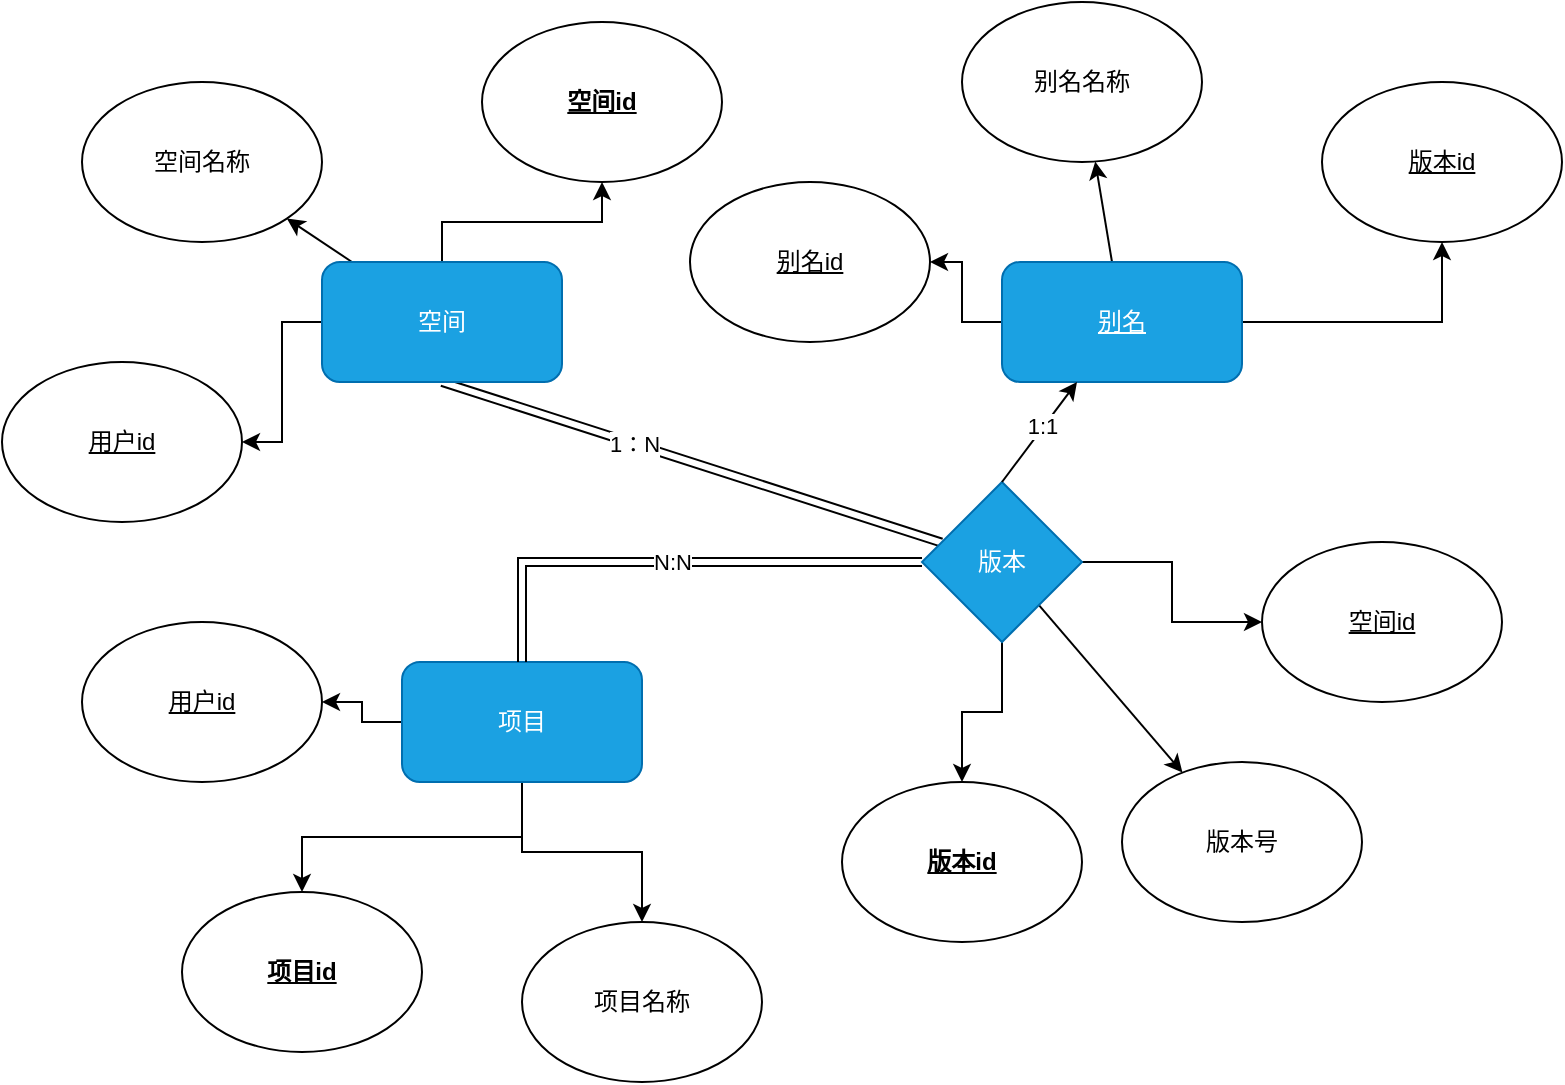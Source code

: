 <mxfile>
    <diagram id="QS9N6ND0GIkGB1dUGtAi" name="第 1 页">
        <mxGraphModel dx="914" dy="548" grid="1" gridSize="10" guides="1" tooltips="1" connect="1" arrows="1" fold="1" page="1" pageScale="1" pageWidth="827" pageHeight="1169" math="1" shadow="0">
            <root>
                <mxCell id="0"/>
                <mxCell id="1" parent="0"/>
                <mxCell id="6" value="" style="edgeStyle=orthogonalEdgeStyle;rounded=0;orthogonalLoop=1;jettySize=auto;html=1;" parent="1" source="2" target="5" edge="1">
                    <mxGeometry relative="1" as="geometry"/>
                </mxCell>
                <mxCell id="8" value="" style="edgeStyle=orthogonalEdgeStyle;rounded=0;orthogonalLoop=1;jettySize=auto;html=1;" parent="1" source="2" target="7" edge="1">
                    <mxGeometry relative="1" as="geometry"/>
                </mxCell>
                <mxCell id="57" style="edgeStyle=orthogonalEdgeStyle;rounded=0;orthogonalLoop=1;jettySize=auto;html=1;" edge="1" parent="1" source="2" target="56">
                    <mxGeometry relative="1" as="geometry"/>
                </mxCell>
                <mxCell id="2" value="项目" style="rounded=1;whiteSpace=wrap;html=1;fillColor=#1ba1e2;strokeColor=#006EAF;fontColor=#ffffff;" parent="1" vertex="1">
                    <mxGeometry x="210" y="390" width="120" height="60" as="geometry"/>
                </mxCell>
                <mxCell id="5" value="项目id" style="ellipse;whiteSpace=wrap;html=1;rounded=1;fontStyle=5" parent="1" vertex="1">
                    <mxGeometry x="100" y="505" width="120" height="80" as="geometry"/>
                </mxCell>
                <mxCell id="7" value="项目名称" style="ellipse;whiteSpace=wrap;html=1;rounded=1;" parent="1" vertex="1">
                    <mxGeometry x="270" y="520" width="120" height="80" as="geometry"/>
                </mxCell>
                <mxCell id="12" value="" style="rounded=0;orthogonalLoop=1;jettySize=auto;html=1;shape=link;exitX=0.5;exitY=1;exitDx=0;exitDy=0;" parent="1" source="18" target="11" edge="1">
                    <mxGeometry relative="1" as="geometry"/>
                </mxCell>
                <mxCell id="45" value="1：N" style="edgeLabel;html=1;align=center;verticalAlign=middle;resizable=0;points=[];" parent="12" vertex="1" connectable="0">
                    <mxGeometry x="-0.241" relative="1" as="geometry">
                        <mxPoint x="1" as="offset"/>
                    </mxGeometry>
                </mxCell>
                <mxCell id="17" value="" style="edgeStyle=none;rounded=0;orthogonalLoop=1;jettySize=auto;html=1;" parent="1" source="9" target="16" edge="1">
                    <mxGeometry relative="1" as="geometry"/>
                </mxCell>
                <mxCell id="48" value="" style="edgeStyle=orthogonalEdgeStyle;rounded=0;orthogonalLoop=1;jettySize=auto;html=1;" edge="1" parent="1" source="9" target="47">
                    <mxGeometry relative="1" as="geometry"/>
                </mxCell>
                <mxCell id="59" value="" style="edgeStyle=orthogonalEdgeStyle;rounded=0;orthogonalLoop=1;jettySize=auto;html=1;" edge="1" parent="1" source="9" target="58">
                    <mxGeometry relative="1" as="geometry"/>
                </mxCell>
                <mxCell id="9" value="别名" style="rounded=1;whiteSpace=wrap;html=1;fillColor=#1ba1e2;strokeColor=#006EAF;fontColor=#ffffff;fontStyle=4" parent="1" vertex="1">
                    <mxGeometry x="510" y="190" width="120" height="60" as="geometry"/>
                </mxCell>
                <mxCell id="13" value="N:N" style="edgeStyle=orthogonalEdgeStyle;rounded=0;orthogonalLoop=1;jettySize=auto;html=1;entryX=0.5;entryY=0;entryDx=0;entryDy=0;shape=link;" parent="1" source="11" target="2" edge="1">
                    <mxGeometry relative="1" as="geometry"/>
                </mxCell>
                <mxCell id="30" value="" style="edgeStyle=none;rounded=0;orthogonalLoop=1;jettySize=auto;html=1;" parent="1" source="11" target="29" edge="1">
                    <mxGeometry relative="1" as="geometry"/>
                </mxCell>
                <mxCell id="37" value="" style="edgeStyle=orthogonalEdgeStyle;rounded=0;orthogonalLoop=1;jettySize=auto;html=1;" parent="1" source="11" target="36" edge="1">
                    <mxGeometry relative="1" as="geometry"/>
                </mxCell>
                <mxCell id="51" style="edgeStyle=orthogonalEdgeStyle;rounded=0;orthogonalLoop=1;jettySize=auto;html=1;exitX=0.5;exitY=1;exitDx=0;exitDy=0;entryX=0.5;entryY=0;entryDx=0;entryDy=0;" edge="1" parent="1" source="11" target="50">
                    <mxGeometry relative="1" as="geometry"/>
                </mxCell>
                <mxCell id="11" value="版本" style="rhombus;whiteSpace=wrap;html=1;rounded=0;strokeColor=#006EAF;fontColor=#ffffff;fillColor=#1ba1e2;" parent="1" vertex="1">
                    <mxGeometry x="470" y="300" width="80" height="80" as="geometry"/>
                </mxCell>
                <mxCell id="16" value="别名名称" style="ellipse;whiteSpace=wrap;html=1;rounded=1;" parent="1" vertex="1">
                    <mxGeometry x="490" y="60" width="120" height="80" as="geometry"/>
                </mxCell>
                <mxCell id="25" style="edgeStyle=none;rounded=0;orthogonalLoop=1;jettySize=auto;html=1;exitX=0.5;exitY=0;exitDx=0;exitDy=0;" parent="1" source="11" target="9" edge="1">
                    <mxGeometry relative="1" as="geometry">
                        <Array as="points"/>
                    </mxGeometry>
                </mxCell>
                <mxCell id="26" value="1:1" style="edgeLabel;html=1;align=center;verticalAlign=middle;resizable=0;points=[];" parent="25" vertex="1" connectable="0">
                    <mxGeometry x="0.081" y="1" relative="1" as="geometry">
                        <mxPoint as="offset"/>
                    </mxGeometry>
                </mxCell>
                <mxCell id="32" value="" style="edgeStyle=none;rounded=0;orthogonalLoop=1;jettySize=auto;html=1;" parent="1" source="18" target="31" edge="1">
                    <mxGeometry relative="1" as="geometry"/>
                </mxCell>
                <mxCell id="41" value="" style="edgeStyle=orthogonalEdgeStyle;rounded=0;orthogonalLoop=1;jettySize=auto;html=1;" parent="1" source="18" target="40" edge="1">
                    <mxGeometry relative="1" as="geometry"/>
                </mxCell>
                <mxCell id="55" value="" style="edgeStyle=orthogonalEdgeStyle;rounded=0;orthogonalLoop=1;jettySize=auto;html=1;" edge="1" parent="1" source="18" target="54">
                    <mxGeometry relative="1" as="geometry"/>
                </mxCell>
                <mxCell id="18" value="空间" style="rounded=1;whiteSpace=wrap;html=1;fillColor=#1ba1e2;strokeColor=#006EAF;fontColor=#ffffff;" parent="1" vertex="1">
                    <mxGeometry x="170" y="190" width="120" height="60" as="geometry"/>
                </mxCell>
                <mxCell id="29" value="版本号" style="ellipse;whiteSpace=wrap;html=1;rounded=1;" parent="1" vertex="1">
                    <mxGeometry x="570" y="440" width="120" height="80" as="geometry"/>
                </mxCell>
                <mxCell id="31" value="空间名称" style="ellipse;whiteSpace=wrap;html=1;rounded=1;" parent="1" vertex="1">
                    <mxGeometry x="50" y="100" width="120" height="80" as="geometry"/>
                </mxCell>
                <mxCell id="36" value="空间id" style="ellipse;whiteSpace=wrap;html=1;rounded=1;fontStyle=4" parent="1" vertex="1">
                    <mxGeometry x="640" y="330" width="120" height="80" as="geometry"/>
                </mxCell>
                <mxCell id="40" value="空间id" style="ellipse;whiteSpace=wrap;html=1;rounded=1;fontStyle=5" parent="1" vertex="1">
                    <mxGeometry x="250" y="70" width="120" height="80" as="geometry"/>
                </mxCell>
                <mxCell id="47" value="版本id" style="ellipse;whiteSpace=wrap;html=1;rounded=1;fontStyle=4" vertex="1" parent="1">
                    <mxGeometry x="670" y="100" width="120" height="80" as="geometry"/>
                </mxCell>
                <mxCell id="50" value="版本id" style="ellipse;whiteSpace=wrap;html=1;rounded=1;fontStyle=5" vertex="1" parent="1">
                    <mxGeometry x="430" y="450" width="120" height="80" as="geometry"/>
                </mxCell>
                <mxCell id="54" value="用户id" style="ellipse;whiteSpace=wrap;html=1;rounded=1;fontStyle=4" vertex="1" parent="1">
                    <mxGeometry x="10" y="240" width="120" height="80" as="geometry"/>
                </mxCell>
                <mxCell id="56" value="用户id" style="ellipse;whiteSpace=wrap;html=1;rounded=1;fontStyle=4" vertex="1" parent="1">
                    <mxGeometry x="50" y="370" width="120" height="80" as="geometry"/>
                </mxCell>
                <mxCell id="58" value="别名id" style="ellipse;whiteSpace=wrap;html=1;rounded=1;fontStyle=4;" vertex="1" parent="1">
                    <mxGeometry x="354" y="150" width="120" height="80" as="geometry"/>
                </mxCell>
            </root>
        </mxGraphModel>
    </diagram>
</mxfile>